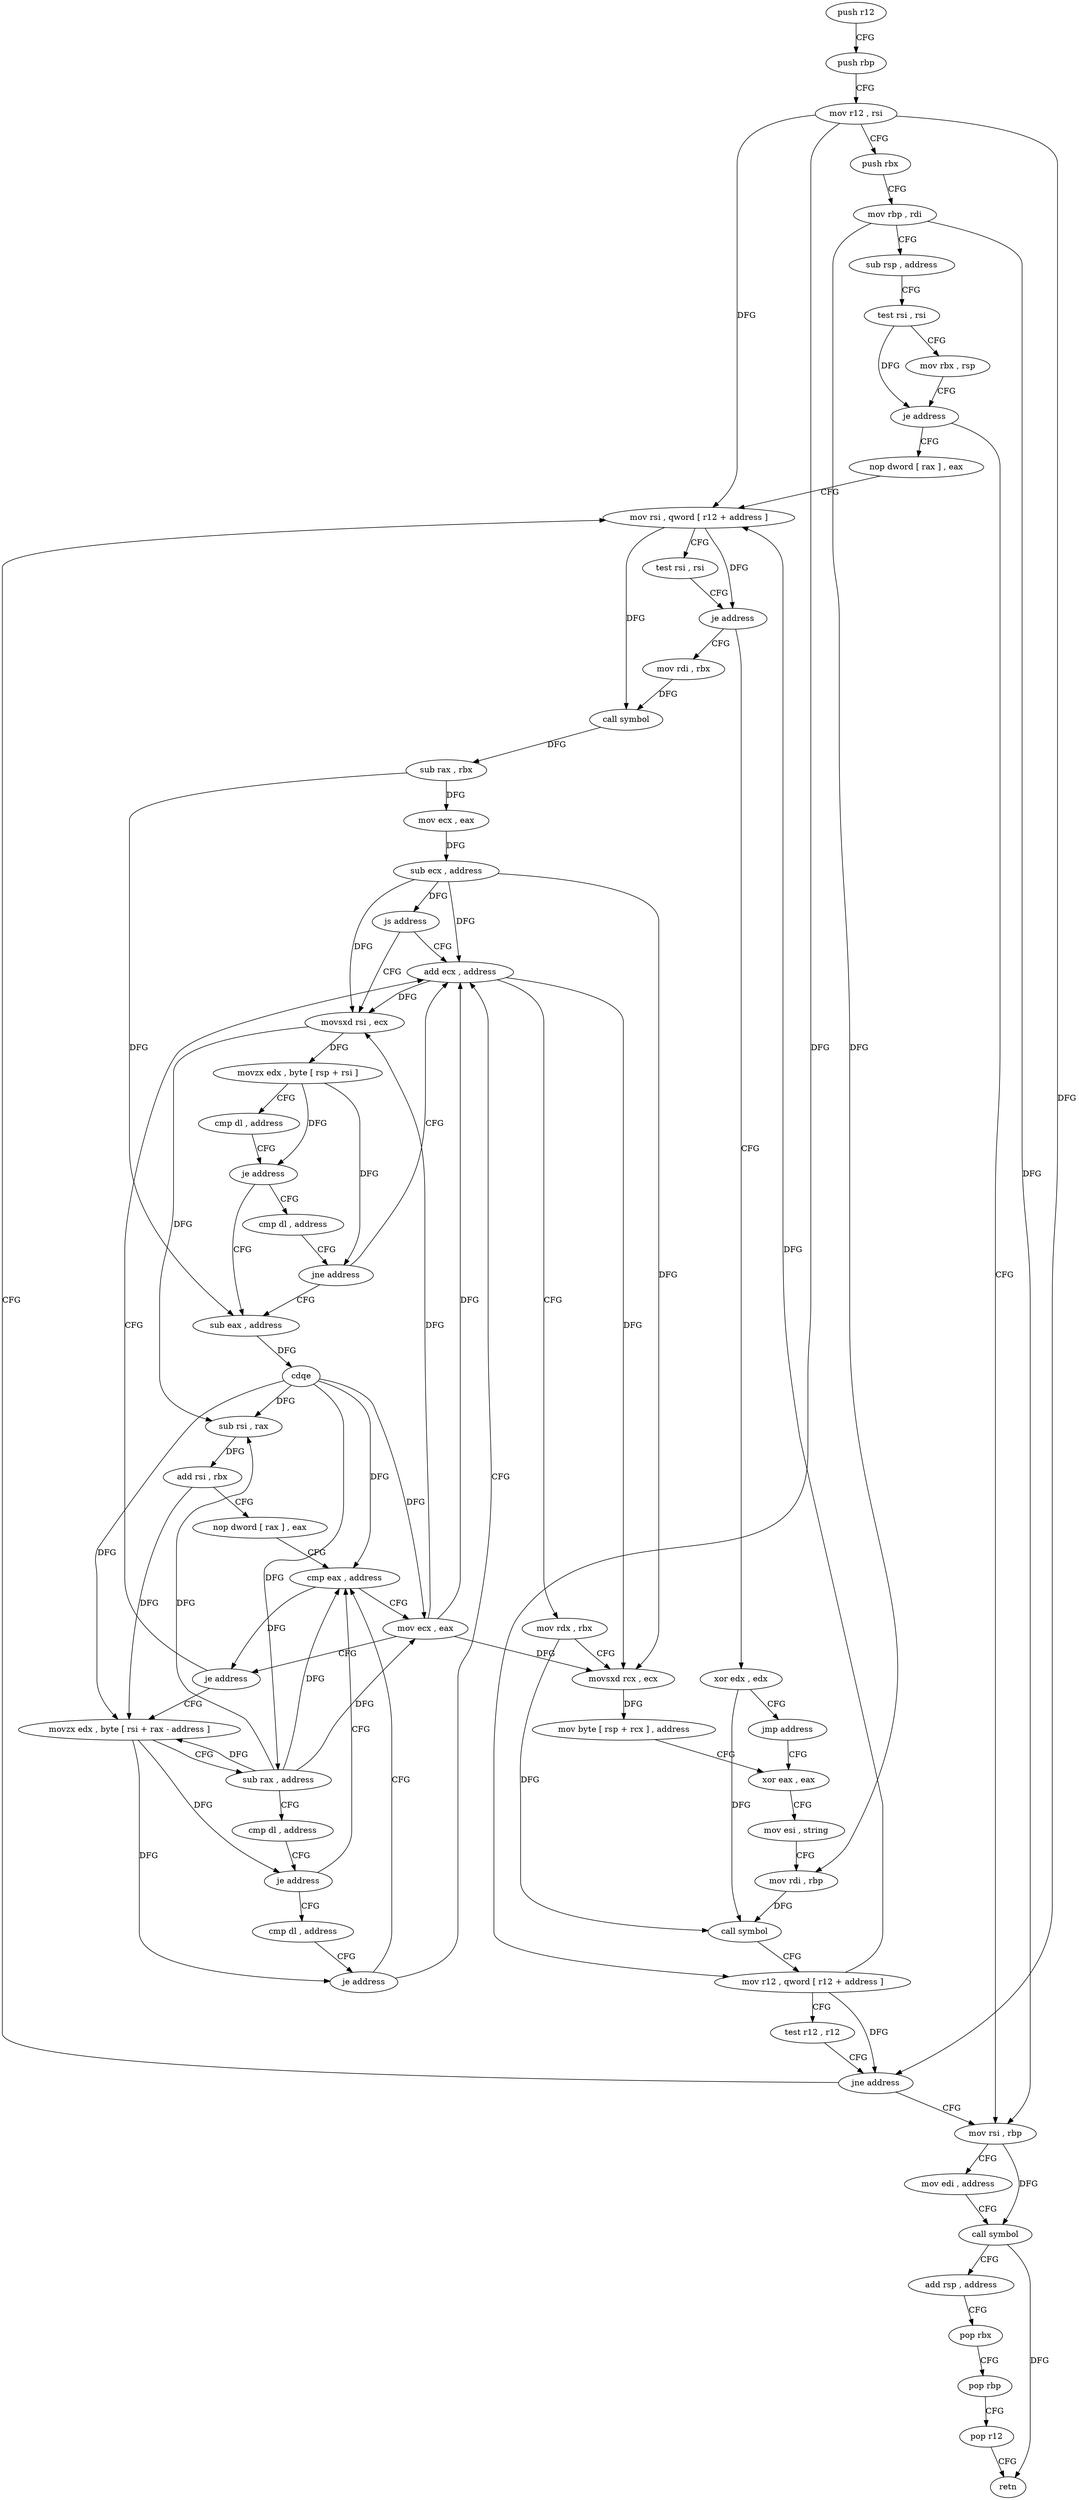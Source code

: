 digraph "func" {
"4217472" [label = "push r12" ]
"4217474" [label = "push rbp" ]
"4217475" [label = "mov r12 , rsi" ]
"4217478" [label = "push rbx" ]
"4217479" [label = "mov rbp , rdi" ]
"4217482" [label = "sub rsp , address" ]
"4217489" [label = "test rsi , rsi" ]
"4217492" [label = "mov rbx , rsp" ]
"4217495" [label = "je address" ]
"4217639" [label = "mov rsi , rbp" ]
"4217501" [label = "nop dword [ rax ] , eax" ]
"4217642" [label = "mov edi , address" ]
"4217647" [label = "call symbol" ]
"4217652" [label = "add rsp , address" ]
"4217659" [label = "pop rbx" ]
"4217660" [label = "pop rbp" ]
"4217661" [label = "pop r12" ]
"4217663" [label = "retn" ]
"4217504" [label = "mov rsi , qword [ r12 + address ]" ]
"4217664" [label = "xor edx , edx" ]
"4217666" [label = "jmp address" ]
"4217607" [label = "xor eax , eax" ]
"4217518" [label = "mov rdi , rbx" ]
"4217521" [label = "call symbol" ]
"4217526" [label = "sub rax , rbx" ]
"4217529" [label = "mov ecx , eax" ]
"4217531" [label = "sub ecx , address" ]
"4217534" [label = "js address" ]
"4217594" [label = "add ecx , address" ]
"4217536" [label = "movsxd rsi , ecx" ]
"4217609" [label = "mov esi , string" ]
"4217614" [label = "mov rdi , rbp" ]
"4217617" [label = "call symbol" ]
"4217622" [label = "mov r12 , qword [ r12 + address ]" ]
"4217630" [label = "test r12 , r12" ]
"4217633" [label = "jne address" ]
"4217597" [label = "mov rdx , rbx" ]
"4217600" [label = "movsxd rcx , ecx" ]
"4217603" [label = "mov byte [ rsp + rcx ] , address" ]
"4217539" [label = "movzx edx , byte [ rsp + rsi ]" ]
"4217543" [label = "cmp dl , address" ]
"4217546" [label = "je address" ]
"4217553" [label = "sub eax , address" ]
"4217548" [label = "cmp dl , address" ]
"4217509" [label = "test rsi , rsi" ]
"4217512" [label = "je address" ]
"4217556" [label = "cdqe" ]
"4217558" [label = "sub rsi , rax" ]
"4217561" [label = "add rsi , rbx" ]
"4217564" [label = "nop dword [ rax ] , eax" ]
"4217568" [label = "cmp eax , address" ]
"4217551" [label = "jne address" ]
"4217575" [label = "movzx edx , byte [ rsi + rax - address ]" ]
"4217580" [label = "sub rax , address" ]
"4217584" [label = "cmp dl , address" ]
"4217587" [label = "je address" ]
"4217589" [label = "cmp dl , address" ]
"4217571" [label = "mov ecx , eax" ]
"4217573" [label = "je address" ]
"4217592" [label = "je address" ]
"4217472" -> "4217474" [ label = "CFG" ]
"4217474" -> "4217475" [ label = "CFG" ]
"4217475" -> "4217478" [ label = "CFG" ]
"4217475" -> "4217504" [ label = "DFG" ]
"4217475" -> "4217622" [ label = "DFG" ]
"4217475" -> "4217633" [ label = "DFG" ]
"4217478" -> "4217479" [ label = "CFG" ]
"4217479" -> "4217482" [ label = "CFG" ]
"4217479" -> "4217639" [ label = "DFG" ]
"4217479" -> "4217614" [ label = "DFG" ]
"4217482" -> "4217489" [ label = "CFG" ]
"4217489" -> "4217492" [ label = "CFG" ]
"4217489" -> "4217495" [ label = "DFG" ]
"4217492" -> "4217495" [ label = "CFG" ]
"4217495" -> "4217639" [ label = "CFG" ]
"4217495" -> "4217501" [ label = "CFG" ]
"4217639" -> "4217642" [ label = "CFG" ]
"4217639" -> "4217647" [ label = "DFG" ]
"4217501" -> "4217504" [ label = "CFG" ]
"4217642" -> "4217647" [ label = "CFG" ]
"4217647" -> "4217652" [ label = "CFG" ]
"4217647" -> "4217663" [ label = "DFG" ]
"4217652" -> "4217659" [ label = "CFG" ]
"4217659" -> "4217660" [ label = "CFG" ]
"4217660" -> "4217661" [ label = "CFG" ]
"4217661" -> "4217663" [ label = "CFG" ]
"4217504" -> "4217509" [ label = "CFG" ]
"4217504" -> "4217512" [ label = "DFG" ]
"4217504" -> "4217521" [ label = "DFG" ]
"4217664" -> "4217666" [ label = "CFG" ]
"4217664" -> "4217617" [ label = "DFG" ]
"4217666" -> "4217607" [ label = "CFG" ]
"4217607" -> "4217609" [ label = "CFG" ]
"4217518" -> "4217521" [ label = "DFG" ]
"4217521" -> "4217526" [ label = "DFG" ]
"4217526" -> "4217529" [ label = "DFG" ]
"4217526" -> "4217553" [ label = "DFG" ]
"4217529" -> "4217531" [ label = "DFG" ]
"4217531" -> "4217534" [ label = "DFG" ]
"4217531" -> "4217594" [ label = "DFG" ]
"4217531" -> "4217600" [ label = "DFG" ]
"4217531" -> "4217536" [ label = "DFG" ]
"4217534" -> "4217594" [ label = "CFG" ]
"4217534" -> "4217536" [ label = "CFG" ]
"4217594" -> "4217597" [ label = "CFG" ]
"4217594" -> "4217600" [ label = "DFG" ]
"4217594" -> "4217536" [ label = "DFG" ]
"4217536" -> "4217539" [ label = "DFG" ]
"4217536" -> "4217558" [ label = "DFG" ]
"4217609" -> "4217614" [ label = "CFG" ]
"4217614" -> "4217617" [ label = "DFG" ]
"4217617" -> "4217622" [ label = "CFG" ]
"4217622" -> "4217630" [ label = "CFG" ]
"4217622" -> "4217504" [ label = "DFG" ]
"4217622" -> "4217633" [ label = "DFG" ]
"4217630" -> "4217633" [ label = "CFG" ]
"4217633" -> "4217504" [ label = "CFG" ]
"4217633" -> "4217639" [ label = "CFG" ]
"4217597" -> "4217600" [ label = "CFG" ]
"4217597" -> "4217617" [ label = "DFG" ]
"4217600" -> "4217603" [ label = "DFG" ]
"4217603" -> "4217607" [ label = "CFG" ]
"4217539" -> "4217543" [ label = "CFG" ]
"4217539" -> "4217546" [ label = "DFG" ]
"4217539" -> "4217551" [ label = "DFG" ]
"4217543" -> "4217546" [ label = "CFG" ]
"4217546" -> "4217553" [ label = "CFG" ]
"4217546" -> "4217548" [ label = "CFG" ]
"4217553" -> "4217556" [ label = "DFG" ]
"4217548" -> "4217551" [ label = "CFG" ]
"4217509" -> "4217512" [ label = "CFG" ]
"4217512" -> "4217664" [ label = "CFG" ]
"4217512" -> "4217518" [ label = "CFG" ]
"4217556" -> "4217558" [ label = "DFG" ]
"4217556" -> "4217568" [ label = "DFG" ]
"4217556" -> "4217571" [ label = "DFG" ]
"4217556" -> "4217575" [ label = "DFG" ]
"4217556" -> "4217580" [ label = "DFG" ]
"4217558" -> "4217561" [ label = "DFG" ]
"4217561" -> "4217564" [ label = "CFG" ]
"4217561" -> "4217575" [ label = "DFG" ]
"4217564" -> "4217568" [ label = "CFG" ]
"4217568" -> "4217571" [ label = "CFG" ]
"4217568" -> "4217573" [ label = "DFG" ]
"4217551" -> "4217594" [ label = "CFG" ]
"4217551" -> "4217553" [ label = "CFG" ]
"4217575" -> "4217580" [ label = "CFG" ]
"4217575" -> "4217587" [ label = "DFG" ]
"4217575" -> "4217592" [ label = "DFG" ]
"4217580" -> "4217584" [ label = "CFG" ]
"4217580" -> "4217558" [ label = "DFG" ]
"4217580" -> "4217568" [ label = "DFG" ]
"4217580" -> "4217571" [ label = "DFG" ]
"4217580" -> "4217575" [ label = "DFG" ]
"4217584" -> "4217587" [ label = "CFG" ]
"4217587" -> "4217568" [ label = "CFG" ]
"4217587" -> "4217589" [ label = "CFG" ]
"4217589" -> "4217592" [ label = "CFG" ]
"4217571" -> "4217573" [ label = "CFG" ]
"4217571" -> "4217594" [ label = "DFG" ]
"4217571" -> "4217600" [ label = "DFG" ]
"4217571" -> "4217536" [ label = "DFG" ]
"4217573" -> "4217594" [ label = "CFG" ]
"4217573" -> "4217575" [ label = "CFG" ]
"4217592" -> "4217568" [ label = "CFG" ]
"4217592" -> "4217594" [ label = "CFG" ]
}
